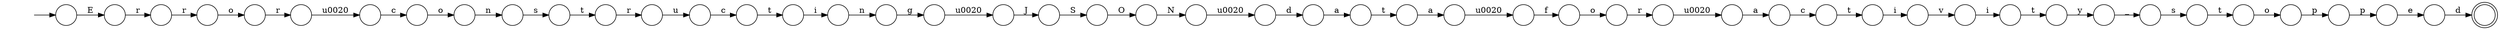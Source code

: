 digraph Automaton {
  rankdir = LR;
  0 [shape=circle,label=""];
  0 -> 21 [label="a"]
  1 [shape=circle,label=""];
  1 -> 10 [label="t"]
  2 [shape=circle,label=""];
  2 -> 9 [label="v"]
  3 [shape=circle,label=""];
  initial [shape=plaintext,label=""];
  initial -> 3
  3 -> 25 [label="E"]
  4 [shape=circle,label=""];
  4 -> 20 [label="r"]
  5 [shape=circle,label=""];
  5 -> 35 [label="e"]
  6 [shape=circle,label=""];
  6 -> 28 [label="p"]
  7 [shape=circle,label=""];
  7 -> 6 [label="o"]
  8 [shape=circle,label=""];
  8 -> 39 [label="r"]
  9 [shape=circle,label=""];
  9 -> 32 [label="i"]
  10 [shape=circle,label=""];
  10 -> 44 [label="r"]
  11 [shape=circle,label=""];
  11 -> 30 [label="J"]
  12 [shape=circle,label=""];
  12 -> 49 [label="c"]
  13 [shape=doublecircle,label=""];
  14 [shape=circle,label=""];
  14 -> 19 [label="f"]
  15 [shape=circle,label=""];
  15 -> 27 [label="\u0020"]
  16 [shape=circle,label=""];
  16 -> 36 [label="g"]
  17 [shape=circle,label=""];
  17 -> 2 [label="i"]
  18 [shape=circle,label=""];
  18 -> 24 [label="y"]
  19 [shape=circle,label=""];
  19 -> 4 [label="o"]
  20 [shape=circle,label=""];
  20 -> 38 [label="\u0020"]
  21 [shape=circle,label=""];
  21 -> 14 [label="\u0020"]
  22 [shape=circle,label=""];
  22 -> 26 [label="c"]
  23 [shape=circle,label=""];
  23 -> 41 [label="r"]
  24 [shape=circle,label=""];
  24 -> 34 [label="_"]
  25 [shape=circle,label=""];
  25 -> 8 [label="r"]
  26 [shape=circle,label=""];
  26 -> 17 [label="t"]
  27 [shape=circle,label=""];
  27 -> 47 [label="d"]
  28 [shape=circle,label=""];
  28 -> 5 [label="p"]
  29 [shape=circle,label=""];
  29 -> 37 [label="i"]
  30 [shape=circle,label=""];
  30 -> 31 [label="S"]
  31 [shape=circle,label=""];
  31 -> 45 [label="O"]
  32 [shape=circle,label=""];
  32 -> 18 [label="t"]
  33 [shape=circle,label=""];
  33 -> 29 [label="t"]
  34 [shape=circle,label=""];
  34 -> 43 [label="s"]
  35 [shape=circle,label=""];
  35 -> 13 [label="d"]
  36 [shape=circle,label=""];
  36 -> 11 [label="\u0020"]
  37 [shape=circle,label=""];
  37 -> 16 [label="n"]
  38 [shape=circle,label=""];
  38 -> 22 [label="a"]
  39 [shape=circle,label=""];
  39 -> 23 [label="o"]
  40 [shape=circle,label=""];
  40 -> 1 [label="s"]
  41 [shape=circle,label=""];
  41 -> 12 [label="\u0020"]
  42 [shape=circle,label=""];
  42 -> 40 [label="n"]
  43 [shape=circle,label=""];
  43 -> 7 [label="t"]
  44 [shape=circle,label=""];
  44 -> 48 [label="u"]
  45 [shape=circle,label=""];
  45 -> 15 [label="N"]
  46 [shape=circle,label=""];
  46 -> 0 [label="t"]
  47 [shape=circle,label=""];
  47 -> 46 [label="a"]
  48 [shape=circle,label=""];
  48 -> 33 [label="c"]
  49 [shape=circle,label=""];
  49 -> 42 [label="o"]
}
